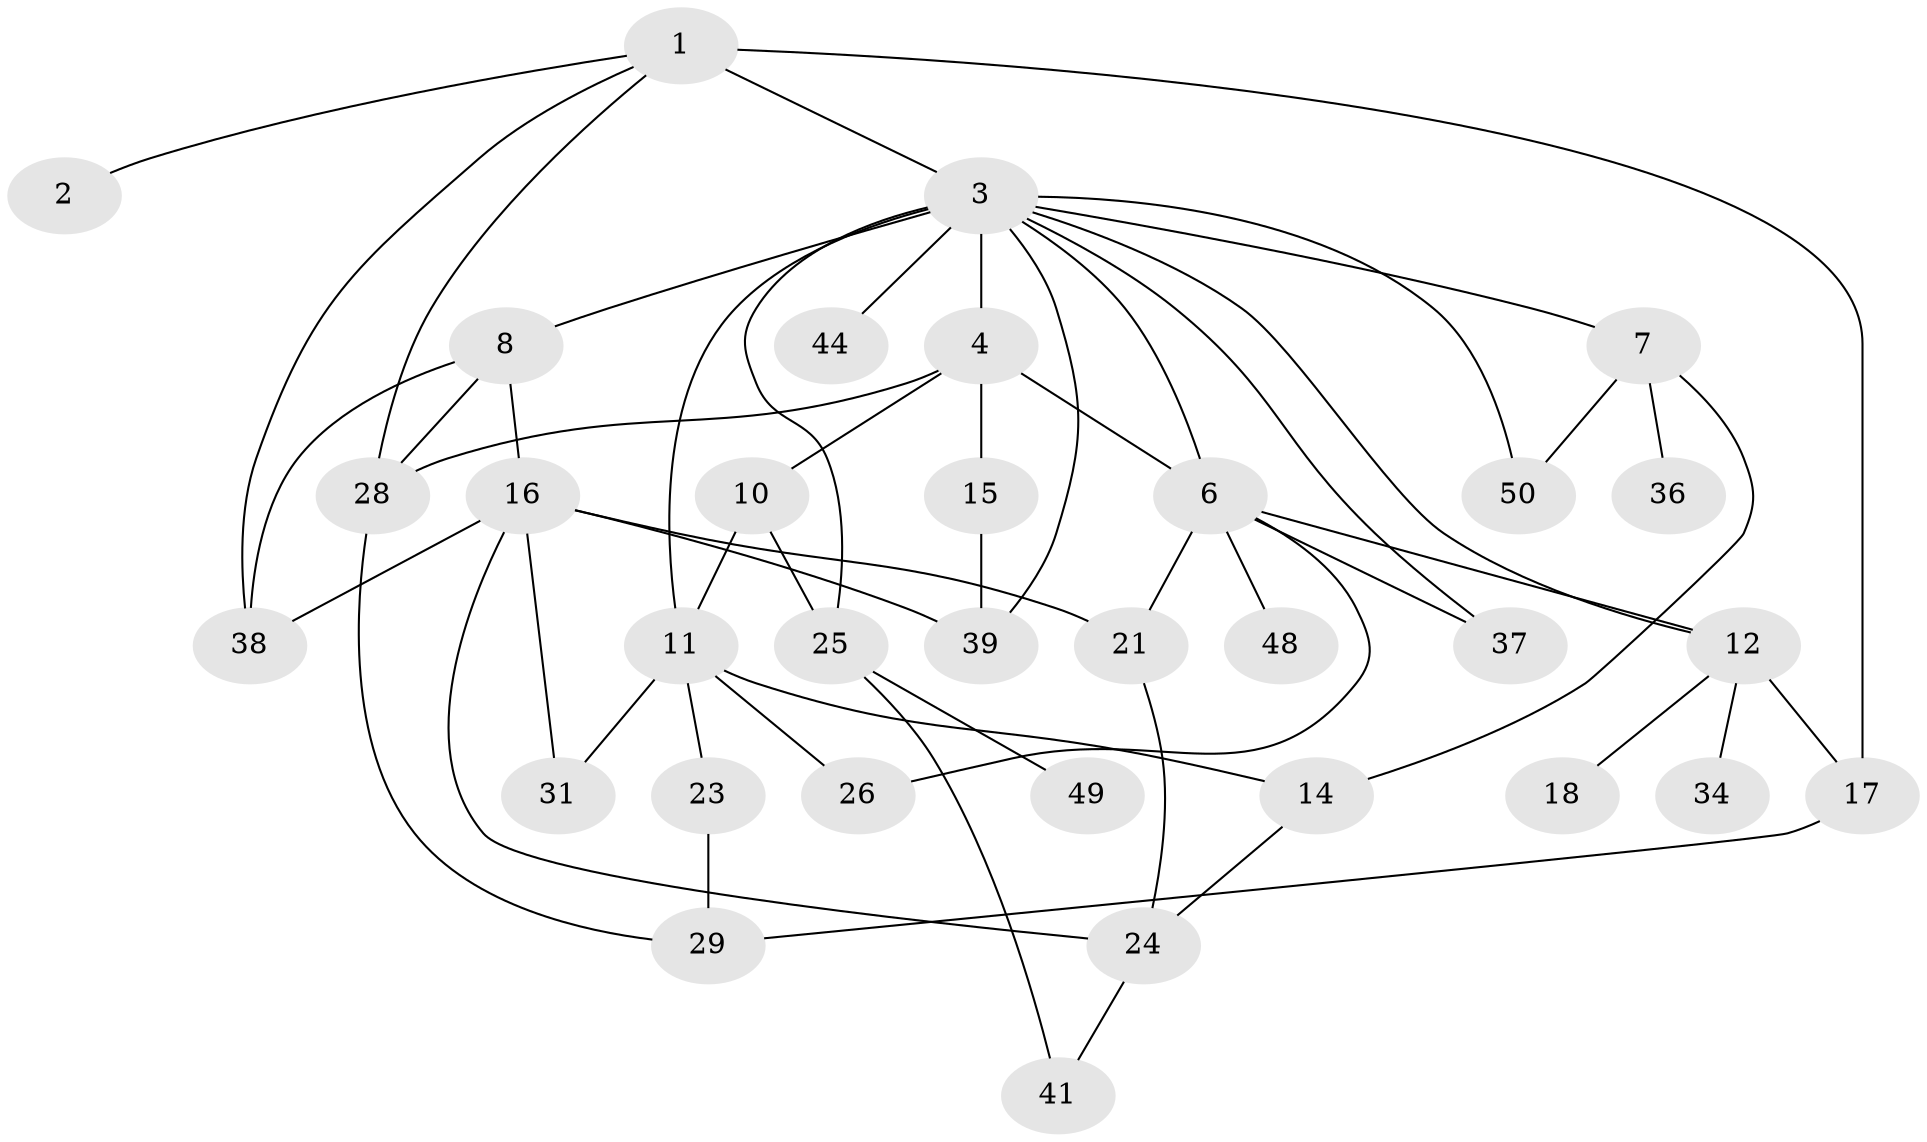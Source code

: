 // original degree distribution, {5: 0.0392156862745098, 1: 0.2549019607843137, 9: 0.0196078431372549, 6: 0.058823529411764705, 7: 0.0392156862745098, 3: 0.3137254901960784, 4: 0.058823529411764705, 2: 0.21568627450980393}
// Generated by graph-tools (version 1.1) at 2025/41/03/06/25 10:41:26]
// undirected, 33 vertices, 54 edges
graph export_dot {
graph [start="1"]
  node [color=gray90,style=filled];
  1 [super="+9"];
  2;
  3 [super="+5"];
  4 [super="+51"];
  6 [super="+47"];
  7 [super="+32"];
  8 [super="+22"];
  10;
  11 [super="+20"];
  12 [super="+13"];
  14 [super="+35"];
  15 [super="+27"];
  16 [super="+40"];
  17;
  18 [super="+19"];
  21 [super="+45"];
  23 [super="+30"];
  24 [super="+46"];
  25 [super="+42"];
  26;
  28 [super="+33"];
  29;
  31 [super="+43"];
  34;
  36;
  37;
  38;
  39;
  41;
  44;
  48;
  49;
  50;
  1 -- 2;
  1 -- 3 [weight=2];
  1 -- 28;
  1 -- 38;
  1 -- 17;
  3 -- 4;
  3 -- 7;
  3 -- 8;
  3 -- 12;
  3 -- 44;
  3 -- 50;
  3 -- 37;
  3 -- 6;
  3 -- 39;
  3 -- 11;
  3 -- 25;
  4 -- 6;
  4 -- 10;
  4 -- 15;
  4 -- 28;
  6 -- 21;
  6 -- 26;
  6 -- 37;
  6 -- 48;
  6 -- 12;
  7 -- 36;
  7 -- 50;
  7 -- 14;
  8 -- 16;
  8 -- 38;
  8 -- 28;
  10 -- 25;
  10 -- 11;
  11 -- 14;
  11 -- 26;
  11 -- 23;
  11 -- 31;
  12 -- 18;
  12 -- 34;
  12 -- 17;
  14 -- 24;
  15 -- 39;
  16 -- 24;
  16 -- 31;
  16 -- 38;
  16 -- 39;
  16 -- 21;
  17 -- 29;
  21 -- 24;
  23 -- 29;
  24 -- 41;
  25 -- 41;
  25 -- 49;
  28 -- 29;
}
